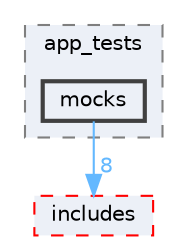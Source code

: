 digraph "apps/cluster/app_tests/mocks"
{
 // LATEX_PDF_SIZE
  bgcolor="transparent";
  edge [fontname=Helvetica,fontsize=10,labelfontname=Helvetica,labelfontsize=10];
  node [fontname=Helvetica,fontsize=10,shape=box,height=0.2,width=0.4];
  compound=true
  subgraph clusterdir_9a8e47ff0ccc8ec46d7f358cedb1d1e1 {
    graph [ bgcolor="#ecf0f7", pencolor="grey50", label="app_tests", fontname=Helvetica,fontsize=10 style="filled,dashed", URL="dir_9a8e47ff0ccc8ec46d7f358cedb1d1e1.html",tooltip=""]
  dir_e1290d5126a8a0061e25aef85cdc39ae [label="mocks", fillcolor="#ecf0f7", color="grey25", style="filled,bold", URL="dir_e1290d5126a8a0061e25aef85cdc39ae.html",tooltip=""];
  }
  dir_2a4f0eb436765d0e1bfbb2d23c4680c4 [label="includes", fillcolor="#ecf0f7", color="red", style="filled,dashed", URL="dir_2a4f0eb436765d0e1bfbb2d23c4680c4.html",tooltip=""];
  dir_e1290d5126a8a0061e25aef85cdc39ae->dir_2a4f0eb436765d0e1bfbb2d23c4680c4 [headlabel="8", labeldistance=1.5 headhref="dir_000033_000023.html" href="dir_000033_000023.html" color="steelblue1" fontcolor="steelblue1"];
}
